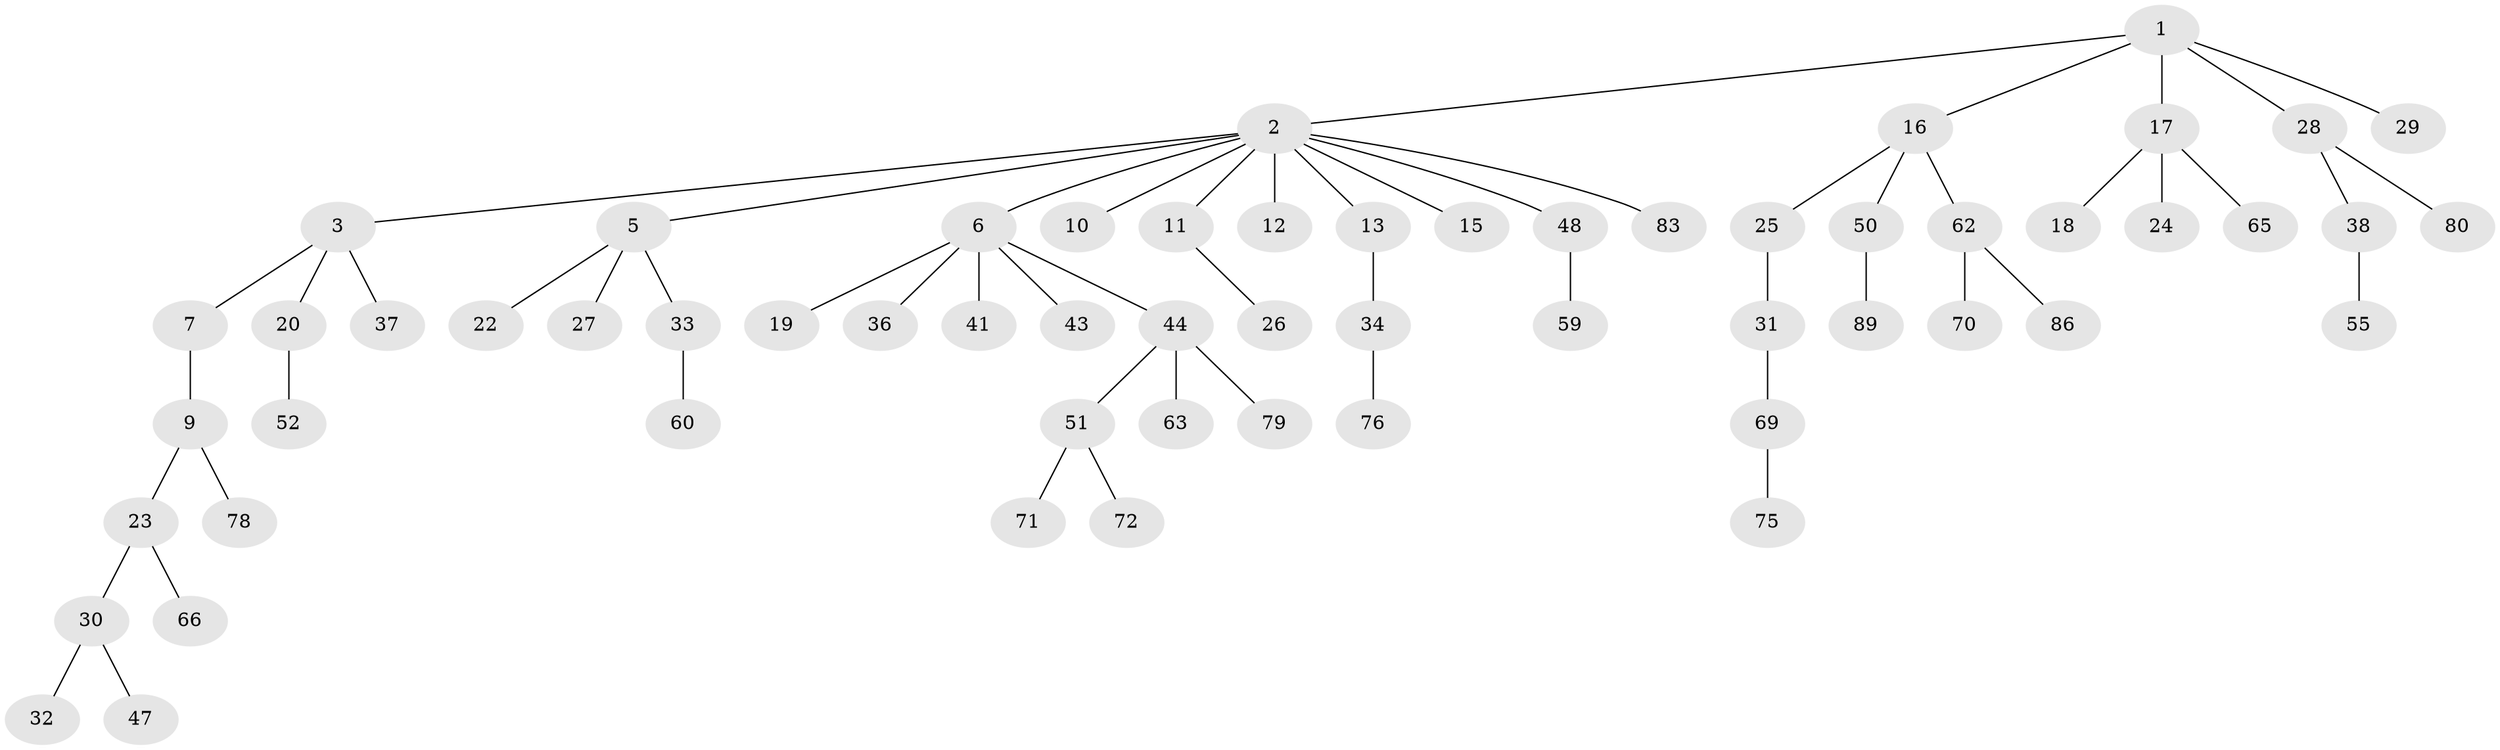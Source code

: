 // Generated by graph-tools (version 1.1) at 2025/24/03/03/25 07:24:05]
// undirected, 60 vertices, 59 edges
graph export_dot {
graph [start="1"]
  node [color=gray90,style=filled];
  1 [super="+82"];
  2 [super="+4"];
  3 [super="+14"];
  5 [super="+8"];
  6 [super="+61"];
  7;
  9 [super="+57"];
  10 [super="+87"];
  11 [super="+21"];
  12 [super="+81"];
  13 [super="+54"];
  15;
  16 [super="+40"];
  17 [super="+39"];
  18;
  19;
  20 [super="+84"];
  22 [super="+42"];
  23 [super="+49"];
  24;
  25 [super="+64"];
  26 [super="+53"];
  27;
  28 [super="+35"];
  29;
  30 [super="+58"];
  31 [super="+88"];
  32;
  33 [super="+56"];
  34 [super="+73"];
  36 [super="+46"];
  37;
  38;
  41;
  43;
  44 [super="+45"];
  47 [super="+85"];
  48;
  50;
  51 [super="+67"];
  52;
  55;
  59 [super="+77"];
  60 [super="+68"];
  62 [super="+74"];
  63;
  65;
  66;
  69;
  70;
  71;
  72;
  75;
  76 [super="+90"];
  78;
  79;
  80;
  83;
  86;
  89;
  1 -- 2;
  1 -- 16;
  1 -- 17;
  1 -- 28;
  1 -- 29;
  2 -- 3;
  2 -- 5;
  2 -- 10;
  2 -- 83;
  2 -- 48;
  2 -- 6;
  2 -- 11;
  2 -- 12;
  2 -- 13;
  2 -- 15;
  3 -- 7;
  3 -- 20;
  3 -- 37;
  5 -- 22;
  5 -- 27;
  5 -- 33;
  6 -- 19;
  6 -- 36;
  6 -- 41;
  6 -- 43;
  6 -- 44;
  7 -- 9;
  9 -- 23;
  9 -- 78;
  11 -- 26;
  13 -- 34;
  16 -- 25;
  16 -- 62;
  16 -- 50;
  17 -- 18;
  17 -- 24;
  17 -- 65;
  20 -- 52;
  23 -- 30;
  23 -- 66;
  25 -- 31;
  28 -- 80;
  28 -- 38;
  30 -- 32;
  30 -- 47;
  31 -- 69;
  33 -- 60;
  34 -- 76;
  38 -- 55;
  44 -- 51;
  44 -- 63;
  44 -- 79;
  48 -- 59;
  50 -- 89;
  51 -- 71;
  51 -- 72;
  62 -- 70;
  62 -- 86;
  69 -- 75;
}
